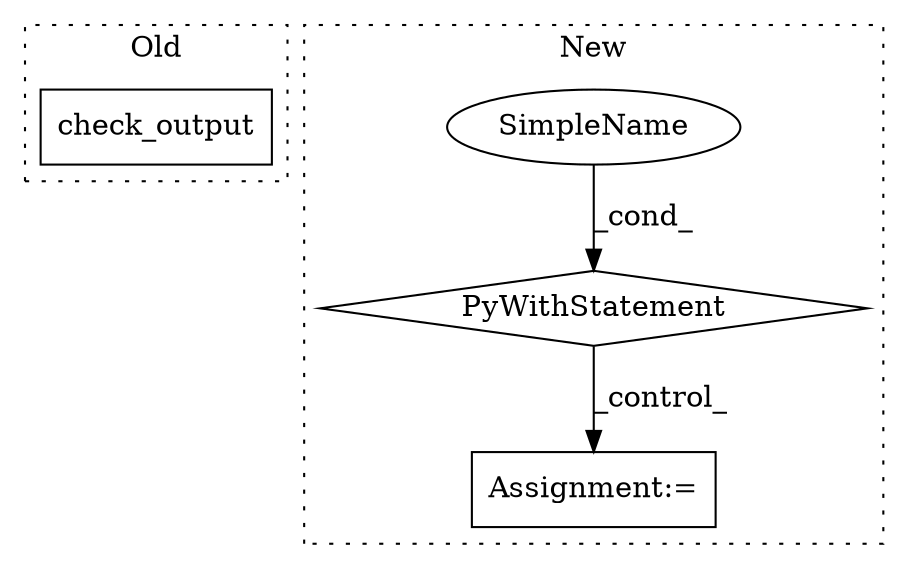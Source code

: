 digraph G {
subgraph cluster0 {
1 [label="check_output" a="32" s="2592,2619" l="13,1" shape="box"];
label = "Old";
style="dotted";
}
subgraph cluster1 {
2 [label="PyWithStatement" a="104" s="2443,2482" l="10,2" shape="diamond"];
3 [label="SimpleName" a="42" s="" l="" shape="ellipse"];
4 [label="Assignment:=" a="7" s="2510" l="3" shape="box"];
label = "New";
style="dotted";
}
2 -> 4 [label="_control_"];
3 -> 2 [label="_cond_"];
}